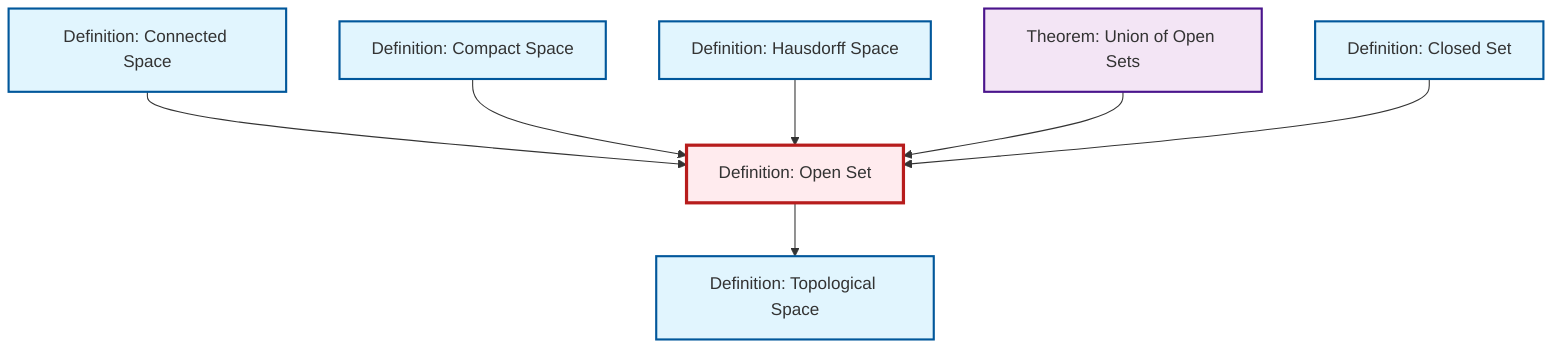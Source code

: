 graph TD
    classDef definition fill:#e1f5fe,stroke:#01579b,stroke-width:2px
    classDef theorem fill:#f3e5f5,stroke:#4a148c,stroke-width:2px
    classDef axiom fill:#fff3e0,stroke:#e65100,stroke-width:2px
    classDef example fill:#e8f5e9,stroke:#1b5e20,stroke-width:2px
    classDef current fill:#ffebee,stroke:#b71c1c,stroke-width:3px
    def-topological-space["Definition: Topological Space"]:::definition
    thm-union-open-sets["Theorem: Union of Open Sets"]:::theorem
    def-closed-set["Definition: Closed Set"]:::definition
    def-hausdorff["Definition: Hausdorff Space"]:::definition
    def-compact["Definition: Compact Space"]:::definition
    def-open-set["Definition: Open Set"]:::definition
    def-connected["Definition: Connected Space"]:::definition
    def-connected --> def-open-set
    def-open-set --> def-topological-space
    def-compact --> def-open-set
    def-hausdorff --> def-open-set
    thm-union-open-sets --> def-open-set
    def-closed-set --> def-open-set
    class def-open-set current
